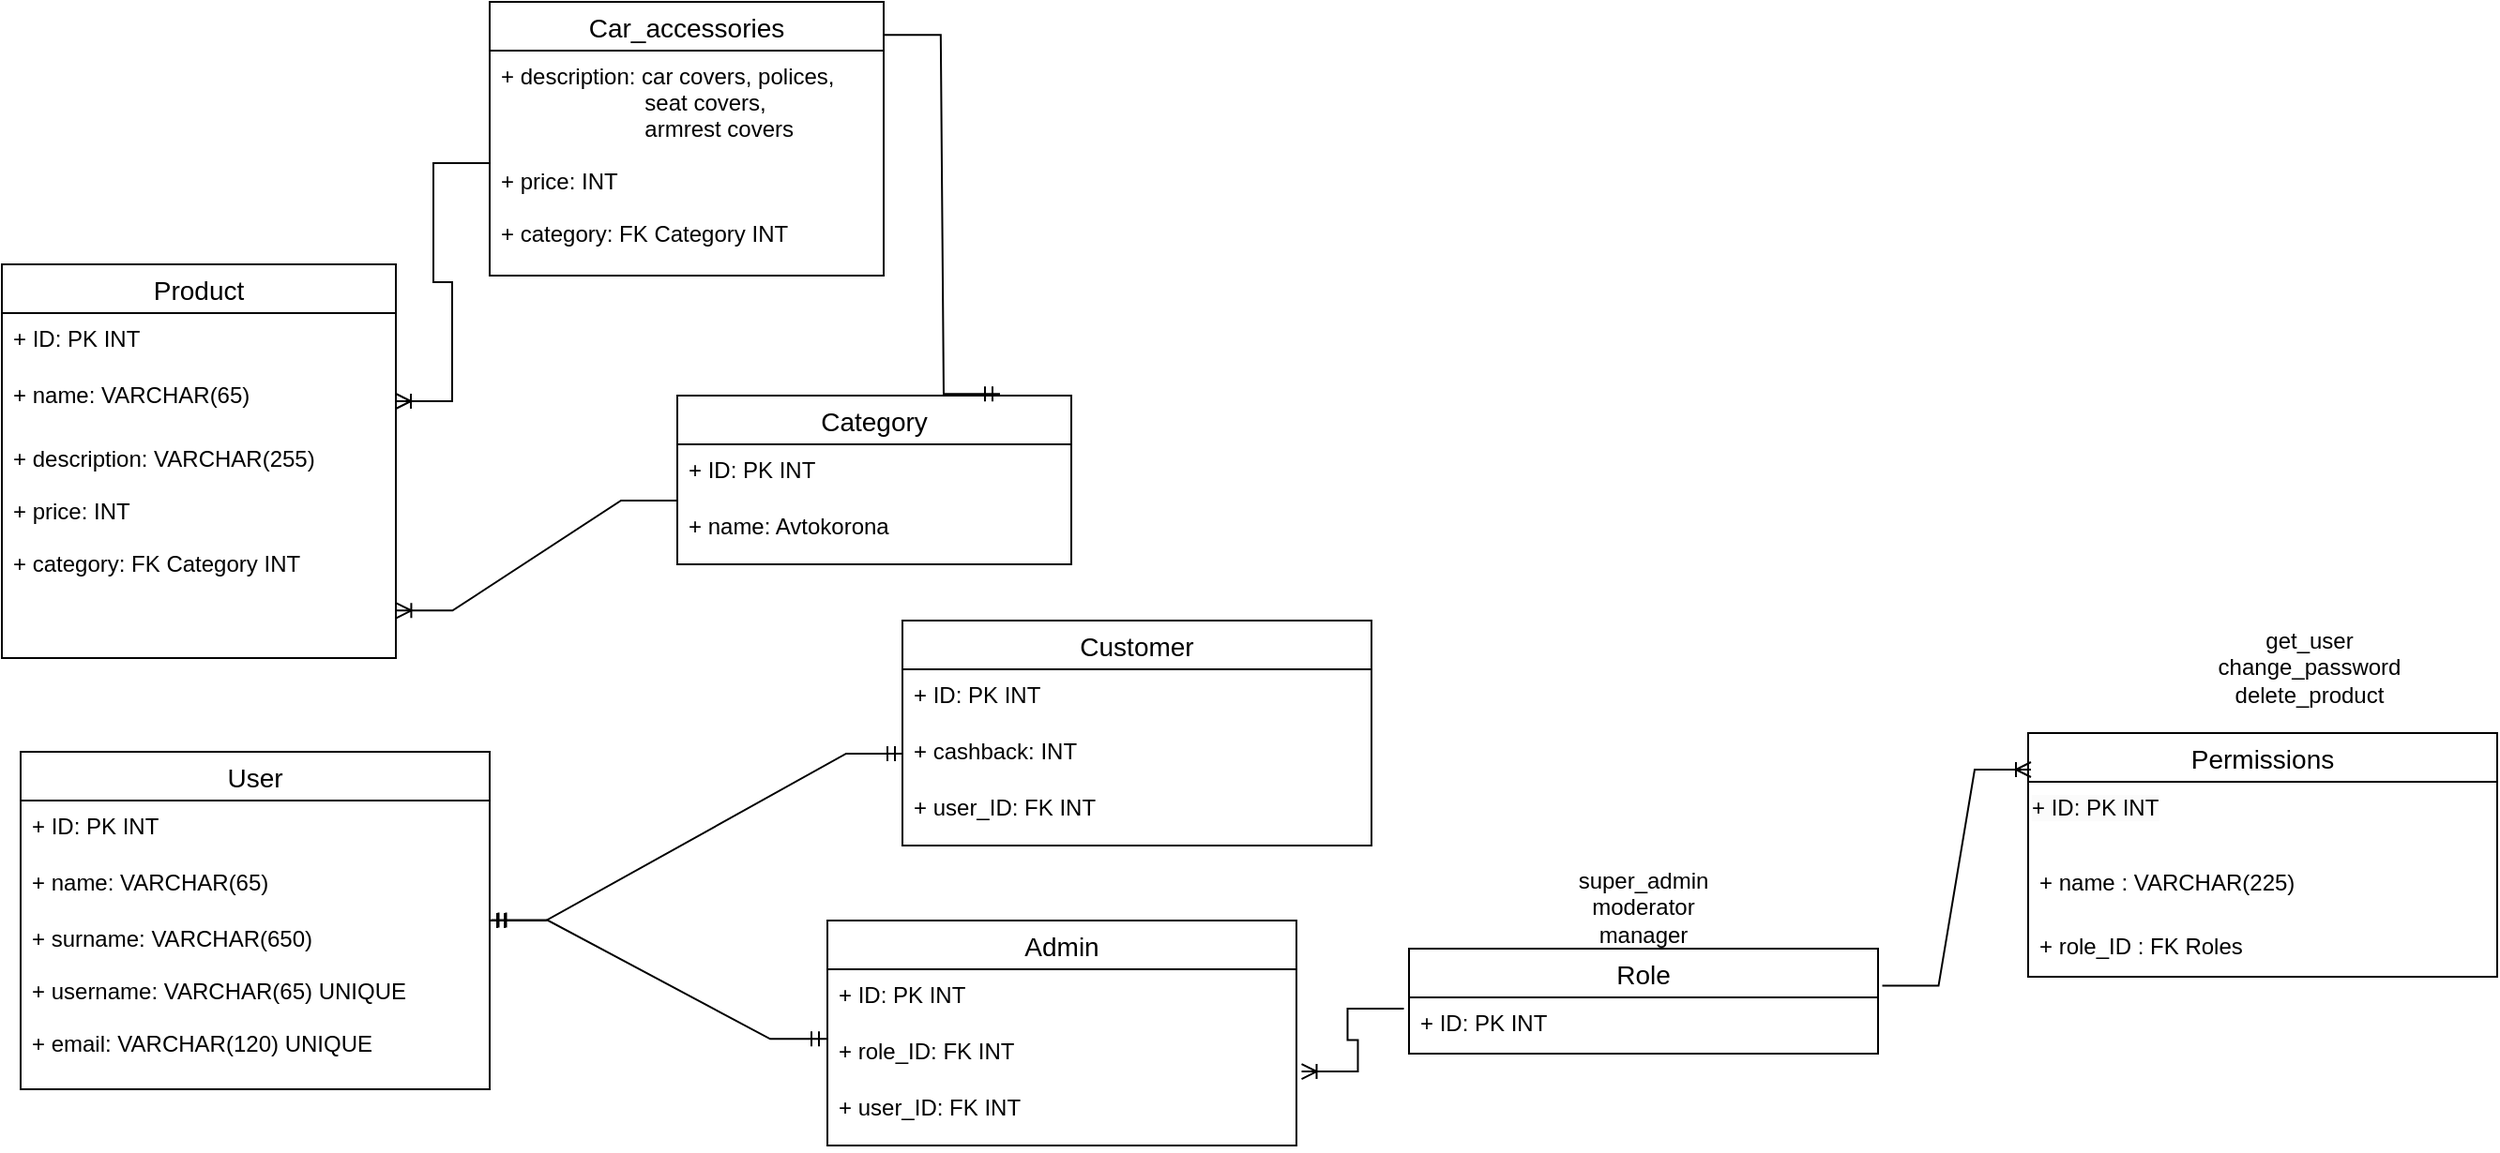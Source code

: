 <mxfile version="20.8.14" type="device"><diagram id="R2lEEEUBdFMjLlhIrx00" name="Page-1"><mxGraphModel dx="4016" dy="2292" grid="1" gridSize="10" guides="1" tooltips="1" connect="1" arrows="1" fold="1" page="1" pageScale="1" pageWidth="850" pageHeight="1100" math="0" shadow="0" extFonts="Permanent Marker^https://fonts.googleapis.com/css?family=Permanent+Marker"><root><mxCell id="0"/><mxCell id="1" parent="0"/><mxCell id="AytMdX7uc5LsFGt-Q5L9-15" value="Product" style="swimlane;fontStyle=0;childLayout=stackLayout;horizontal=1;startSize=26;horizontalStack=0;resizeParent=1;resizeParentMax=0;resizeLast=0;collapsible=1;marginBottom=0;align=center;fontSize=14;" parent="1" vertex="1"><mxGeometry x="50" y="170" width="210" height="210" as="geometry"/></mxCell><mxCell id="AytMdX7uc5LsFGt-Q5L9-16" value="+ ID: PK INT" style="text;strokeColor=none;fillColor=none;spacingLeft=4;spacingRight=4;overflow=hidden;rotatable=0;points=[[0,0.5],[1,0.5]];portConstraint=eastwest;fontSize=12;" parent="AytMdX7uc5LsFGt-Q5L9-15" vertex="1"><mxGeometry y="26" width="210" height="30" as="geometry"/></mxCell><mxCell id="AytMdX7uc5LsFGt-Q5L9-17" value="+ name: VARCHAR(65)" style="text;strokeColor=none;fillColor=none;spacingLeft=4;spacingRight=4;overflow=hidden;rotatable=0;points=[[0,0.5],[1,0.5]];portConstraint=eastwest;fontSize=12;" parent="AytMdX7uc5LsFGt-Q5L9-15" vertex="1"><mxGeometry y="56" width="210" height="34" as="geometry"/></mxCell><mxCell id="AytMdX7uc5LsFGt-Q5L9-18" value="+ description: VARCHAR(255)&#10;&#10;+ price: INT&#10;&#10;+ category: FK Category INT" style="text;strokeColor=none;fillColor=none;spacingLeft=4;spacingRight=4;overflow=hidden;rotatable=0;points=[[0,0.5],[1,0.5]];portConstraint=eastwest;fontSize=12;" parent="AytMdX7uc5LsFGt-Q5L9-15" vertex="1"><mxGeometry y="90" width="210" height="120" as="geometry"/></mxCell><mxCell id="AytMdX7uc5LsFGt-Q5L9-20" value="Category" style="swimlane;fontStyle=0;childLayout=stackLayout;horizontal=1;startSize=26;horizontalStack=0;resizeParent=1;resizeParentMax=0;resizeLast=0;collapsible=1;marginBottom=0;align=center;fontSize=14;" parent="1" vertex="1"><mxGeometry x="410" y="240" width="210" height="90" as="geometry"/></mxCell><mxCell id="AytMdX7uc5LsFGt-Q5L9-21" value="+ ID: PK INT" style="text;strokeColor=none;fillColor=none;spacingLeft=4;spacingRight=4;overflow=hidden;rotatable=0;points=[[0,0.5],[1,0.5]];portConstraint=eastwest;fontSize=12;" parent="AytMdX7uc5LsFGt-Q5L9-20" vertex="1"><mxGeometry y="26" width="210" height="30" as="geometry"/></mxCell><mxCell id="AytMdX7uc5LsFGt-Q5L9-22" value="+ name: Avtokorona" style="text;strokeColor=none;fillColor=none;spacingLeft=4;spacingRight=4;overflow=hidden;rotatable=0;points=[[0,0.5],[1,0.5]];portConstraint=eastwest;fontSize=12;" parent="AytMdX7uc5LsFGt-Q5L9-20" vertex="1"><mxGeometry y="56" width="210" height="34" as="geometry"/></mxCell><mxCell id="AytMdX7uc5LsFGt-Q5L9-24" value="" style="edgeStyle=entityRelationEdgeStyle;fontSize=12;html=1;endArrow=ERoneToMany;rounded=0;entryX=1.001;entryY=0.789;entryDx=0;entryDy=0;exitX=0;exitY=0;exitDx=0;exitDy=0;exitPerimeter=0;entryPerimeter=0;" parent="1" source="AytMdX7uc5LsFGt-Q5L9-22" target="AytMdX7uc5LsFGt-Q5L9-18" edge="1"><mxGeometry width="100" height="100" relative="1" as="geometry"><mxPoint x="350" y="240" as="sourcePoint"/><mxPoint x="410" y="210" as="targetPoint"/></mxGeometry></mxCell><mxCell id="AytMdX7uc5LsFGt-Q5L9-25" value="User" style="swimlane;fontStyle=0;childLayout=stackLayout;horizontal=1;startSize=26;horizontalStack=0;resizeParent=1;resizeParentMax=0;resizeLast=0;collapsible=1;marginBottom=0;align=center;fontSize=14;" parent="1" vertex="1"><mxGeometry x="60" y="430" width="250" height="180" as="geometry"/></mxCell><mxCell id="AytMdX7uc5LsFGt-Q5L9-26" value="+ ID: PK INT" style="text;strokeColor=none;fillColor=none;spacingLeft=4;spacingRight=4;overflow=hidden;rotatable=0;points=[[0,0.5],[1,0.5]];portConstraint=eastwest;fontSize=12;" parent="AytMdX7uc5LsFGt-Q5L9-25" vertex="1"><mxGeometry y="26" width="250" height="30" as="geometry"/></mxCell><mxCell id="AytMdX7uc5LsFGt-Q5L9-27" value="+ name: VARCHAR(65)" style="text;strokeColor=none;fillColor=none;spacingLeft=4;spacingRight=4;overflow=hidden;rotatable=0;points=[[0,0.5],[1,0.5]];portConstraint=eastwest;fontSize=12;" parent="AytMdX7uc5LsFGt-Q5L9-25" vertex="1"><mxGeometry y="56" width="250" height="30" as="geometry"/></mxCell><mxCell id="AytMdX7uc5LsFGt-Q5L9-28" value="+ surname: VARCHAR(650)&#10;&#10;+ username: VARCHAR(65) UNIQUE&#10;&#10;+ email: VARCHAR(120) UNIQUE" style="text;strokeColor=none;fillColor=none;spacingLeft=4;spacingRight=4;overflow=hidden;rotatable=0;points=[[0,0.5],[1,0.5]];portConstraint=eastwest;fontSize=12;" parent="AytMdX7uc5LsFGt-Q5L9-25" vertex="1"><mxGeometry y="86" width="250" height="94" as="geometry"/></mxCell><mxCell id="AytMdX7uc5LsFGt-Q5L9-30" value="Customer" style="swimlane;fontStyle=0;childLayout=stackLayout;horizontal=1;startSize=26;horizontalStack=0;resizeParent=1;resizeParentMax=0;resizeLast=0;collapsible=1;marginBottom=0;align=center;fontSize=14;" parent="1" vertex="1"><mxGeometry x="530" y="360" width="250" height="120" as="geometry"/></mxCell><mxCell id="AytMdX7uc5LsFGt-Q5L9-31" value="+ ID: PK INT" style="text;strokeColor=none;fillColor=none;spacingLeft=4;spacingRight=4;overflow=hidden;rotatable=0;points=[[0,0.5],[1,0.5]];portConstraint=eastwest;fontSize=12;" parent="AytMdX7uc5LsFGt-Q5L9-30" vertex="1"><mxGeometry y="26" width="250" height="30" as="geometry"/></mxCell><mxCell id="AytMdX7uc5LsFGt-Q5L9-32" value="+ cashback: INT" style="text;strokeColor=none;fillColor=none;spacingLeft=4;spacingRight=4;overflow=hidden;rotatable=0;points=[[0,0.5],[1,0.5]];portConstraint=eastwest;fontSize=12;" parent="AytMdX7uc5LsFGt-Q5L9-30" vertex="1"><mxGeometry y="56" width="250" height="30" as="geometry"/></mxCell><mxCell id="AytMdX7uc5LsFGt-Q5L9-33" value="+ user_ID: FK INT&#10;" style="text;strokeColor=none;fillColor=none;spacingLeft=4;spacingRight=4;overflow=hidden;rotatable=0;points=[[0,0.5],[1,0.5]];portConstraint=eastwest;fontSize=12;" parent="AytMdX7uc5LsFGt-Q5L9-30" vertex="1"><mxGeometry y="86" width="250" height="34" as="geometry"/></mxCell><mxCell id="AytMdX7uc5LsFGt-Q5L9-34" value="" style="edgeStyle=entityRelationEdgeStyle;fontSize=12;html=1;endArrow=ERmandOne;startArrow=ERmandOne;rounded=0;exitX=1;exitY=0.043;exitDx=0;exitDy=0;exitPerimeter=0;entryX=0;entryY=0.5;entryDx=0;entryDy=0;" parent="1" source="AytMdX7uc5LsFGt-Q5L9-28" edge="1" target="AytMdX7uc5LsFGt-Q5L9-32"><mxGeometry width="100" height="100" relative="1" as="geometry"><mxPoint x="540" y="511" as="sourcePoint"/><mxPoint x="620" y="350" as="targetPoint"/></mxGeometry></mxCell><mxCell id="AytMdX7uc5LsFGt-Q5L9-35" value="Admin" style="swimlane;fontStyle=0;childLayout=stackLayout;horizontal=1;startSize=26;horizontalStack=0;resizeParent=1;resizeParentMax=0;resizeLast=0;collapsible=1;marginBottom=0;align=center;fontSize=14;" parent="1" vertex="1"><mxGeometry x="490" y="520" width="250" height="120" as="geometry"/></mxCell><mxCell id="AytMdX7uc5LsFGt-Q5L9-36" value="+ ID: PK INT" style="text;strokeColor=none;fillColor=none;spacingLeft=4;spacingRight=4;overflow=hidden;rotatable=0;points=[[0,0.5],[1,0.5]];portConstraint=eastwest;fontSize=12;" parent="AytMdX7uc5LsFGt-Q5L9-35" vertex="1"><mxGeometry y="26" width="250" height="30" as="geometry"/></mxCell><mxCell id="AytMdX7uc5LsFGt-Q5L9-37" value="+ role_ID: FK INT" style="text;strokeColor=none;fillColor=none;spacingLeft=4;spacingRight=4;overflow=hidden;rotatable=0;points=[[0,0.5],[1,0.5]];portConstraint=eastwest;fontSize=12;" parent="AytMdX7uc5LsFGt-Q5L9-35" vertex="1"><mxGeometry y="56" width="250" height="30" as="geometry"/></mxCell><mxCell id="AytMdX7uc5LsFGt-Q5L9-38" value="+ user_ID: FK INT&#10;" style="text;strokeColor=none;fillColor=none;spacingLeft=4;spacingRight=4;overflow=hidden;rotatable=0;points=[[0,0.5],[1,0.5]];portConstraint=eastwest;fontSize=12;" parent="AytMdX7uc5LsFGt-Q5L9-35" vertex="1"><mxGeometry y="86" width="250" height="34" as="geometry"/></mxCell><mxCell id="AytMdX7uc5LsFGt-Q5L9-39" value="" style="edgeStyle=entityRelationEdgeStyle;fontSize=12;html=1;endArrow=ERmandOne;startArrow=ERmandOne;rounded=0;entryX=-0.002;entryY=0.239;entryDx=0;entryDy=0;entryPerimeter=0;exitX=1.003;exitY=0.04;exitDx=0;exitDy=0;exitPerimeter=0;" parent="1" source="AytMdX7uc5LsFGt-Q5L9-28" target="AytMdX7uc5LsFGt-Q5L9-37" edge="1"><mxGeometry width="100" height="100" relative="1" as="geometry"><mxPoint x="440" y="450" as="sourcePoint"/><mxPoint x="540" y="350" as="targetPoint"/></mxGeometry></mxCell><mxCell id="AytMdX7uc5LsFGt-Q5L9-40" value="Role" style="swimlane;fontStyle=0;childLayout=stackLayout;horizontal=1;startSize=26;horizontalStack=0;resizeParent=1;resizeParentMax=0;resizeLast=0;collapsible=1;marginBottom=0;align=center;fontSize=14;" parent="1" vertex="1"><mxGeometry x="800" y="535" width="250" height="56" as="geometry"/></mxCell><mxCell id="AytMdX7uc5LsFGt-Q5L9-41" value="+ ID: PK INT" style="text;strokeColor=none;fillColor=none;spacingLeft=4;spacingRight=4;overflow=hidden;rotatable=0;points=[[0,0.5],[1,0.5]];portConstraint=eastwest;fontSize=12;" parent="AytMdX7uc5LsFGt-Q5L9-40" vertex="1"><mxGeometry y="26" width="250" height="30" as="geometry"/></mxCell><mxCell id="AytMdX7uc5LsFGt-Q5L9-44" value="" style="edgeStyle=entityRelationEdgeStyle;fontSize=12;html=1;endArrow=ERoneToMany;rounded=0;entryX=1.011;entryY=0.817;entryDx=0;entryDy=0;exitX=-0.011;exitY=0.201;exitDx=0;exitDy=0;exitPerimeter=0;entryPerimeter=0;" parent="1" source="AytMdX7uc5LsFGt-Q5L9-41" target="AytMdX7uc5LsFGt-Q5L9-37" edge="1"><mxGeometry width="100" height="100" relative="1" as="geometry"><mxPoint x="830" y="600" as="sourcePoint"/><mxPoint x="930" y="500" as="targetPoint"/></mxGeometry></mxCell><mxCell id="AytMdX7uc5LsFGt-Q5L9-45" value="Permissions" style="swimlane;fontStyle=0;childLayout=stackLayout;horizontal=1;startSize=26;horizontalStack=0;resizeParent=1;resizeParentMax=0;resizeLast=0;collapsible=1;marginBottom=0;align=center;fontSize=14;" parent="1" vertex="1"><mxGeometry x="1130" y="420" width="250" height="130" as="geometry"/></mxCell><mxCell id="AytMdX7uc5LsFGt-Q5L9-47" value="&lt;span style=&quot;color: rgb(0, 0, 0); font-family: Helvetica; font-size: 12px; font-style: normal; font-variant-ligatures: normal; font-variant-caps: normal; font-weight: 400; letter-spacing: normal; orphans: 2; text-align: left; text-indent: 0px; text-transform: none; widows: 2; word-spacing: 0px; -webkit-text-stroke-width: 0px; background-color: rgb(251, 251, 251); text-decoration-thickness: initial; text-decoration-style: initial; text-decoration-color: initial; float: none; display: inline !important;&quot;&gt;+&amp;nbsp;ID: PK INT&lt;/span&gt;" style="text;whiteSpace=wrap;html=1;" parent="AytMdX7uc5LsFGt-Q5L9-45" vertex="1"><mxGeometry y="26" width="250" height="40" as="geometry"/></mxCell><mxCell id="AytMdX7uc5LsFGt-Q5L9-46" value="+ name : VARCHAR(225)" style="text;strokeColor=none;fillColor=none;spacingLeft=4;spacingRight=4;overflow=hidden;rotatable=0;points=[[0,0.5],[1,0.5]];portConstraint=eastwest;fontSize=12;" parent="AytMdX7uc5LsFGt-Q5L9-45" vertex="1"><mxGeometry y="66" width="250" height="34" as="geometry"/></mxCell><mxCell id="AytMdX7uc5LsFGt-Q5L9-48" value="+ role_ID : FK Roles" style="text;strokeColor=none;fillColor=none;spacingLeft=4;spacingRight=4;overflow=hidden;rotatable=0;points=[[0,0.5],[1,0.5]];portConstraint=eastwest;fontSize=12;" parent="AytMdX7uc5LsFGt-Q5L9-45" vertex="1"><mxGeometry y="100" width="250" height="30" as="geometry"/></mxCell><mxCell id="AytMdX7uc5LsFGt-Q5L9-49" value="" style="edgeStyle=entityRelationEdgeStyle;fontSize=12;html=1;endArrow=ERoneToMany;rounded=0;entryX=0.006;entryY=0.15;entryDx=0;entryDy=0;exitX=1.009;exitY=0.353;exitDx=0;exitDy=0;exitPerimeter=0;entryPerimeter=0;" parent="1" source="AytMdX7uc5LsFGt-Q5L9-40" target="AytMdX7uc5LsFGt-Q5L9-45" edge="1"><mxGeometry width="100" height="100" relative="1" as="geometry"><mxPoint x="1190" y="480" as="sourcePoint"/><mxPoint x="1240" y="420" as="targetPoint"/></mxGeometry></mxCell><mxCell id="qmoqBoClGjBk9_hed3Xj-5" value="super_admin&lt;br&gt;moderator&lt;br&gt;manager" style="text;html=1;strokeColor=none;fillColor=none;align=center;verticalAlign=middle;whiteSpace=wrap;rounded=0;" vertex="1" parent="1"><mxGeometry x="895" y="498" width="60" height="30" as="geometry"/></mxCell><mxCell id="qmoqBoClGjBk9_hed3Xj-6" value="&lt;div&gt;get_user&lt;/div&gt;&lt;div&gt;&lt;span style=&quot;background-color: initial;&quot;&gt;change_password&lt;/span&gt;&lt;/div&gt;&lt;div&gt;&lt;span style=&quot;background-color: initial;&quot;&gt;delete_product&lt;/span&gt;&lt;br&gt;&lt;/div&gt;" style="text;html=1;strokeColor=none;fillColor=none;align=center;verticalAlign=middle;whiteSpace=wrap;rounded=0;" vertex="1" parent="1"><mxGeometry x="1250" y="370" width="60" height="30" as="geometry"/></mxCell><mxCell id="qmoqBoClGjBk9_hed3Xj-8" value="Car_accessories" style="swimlane;fontStyle=0;childLayout=stackLayout;horizontal=1;startSize=26;horizontalStack=0;resizeParent=1;resizeParentMax=0;resizeLast=0;collapsible=1;marginBottom=0;align=center;fontSize=14;" vertex="1" parent="1"><mxGeometry x="310" y="30" width="210" height="146" as="geometry"/></mxCell><mxCell id="qmoqBoClGjBk9_hed3Xj-11" value="+ description: car covers, polices, &#10;                       seat covers, &#10;                       armrest covers&#10;&#10;+ price: INT&#10;&#10;+ category: FK Category INT" style="text;strokeColor=none;fillColor=none;spacingLeft=4;spacingRight=4;overflow=hidden;rotatable=0;points=[[0,0.5],[1,0.5]];portConstraint=eastwest;fontSize=12;" vertex="1" parent="qmoqBoClGjBk9_hed3Xj-8"><mxGeometry y="26" width="210" height="120" as="geometry"/></mxCell><mxCell id="qmoqBoClGjBk9_hed3Xj-12" value="" style="edgeStyle=entityRelationEdgeStyle;fontSize=12;html=1;endArrow=ERoneToMany;rounded=0;exitX=0;exitY=0.5;exitDx=0;exitDy=0;entryX=1;entryY=0.5;entryDx=0;entryDy=0;" edge="1" parent="1" source="qmoqBoClGjBk9_hed3Xj-11" target="AytMdX7uc5LsFGt-Q5L9-17"><mxGeometry width="100" height="100" relative="1" as="geometry"><mxPoint x="590" y="330" as="sourcePoint"/><mxPoint x="690" y="230" as="targetPoint"/></mxGeometry></mxCell><mxCell id="qmoqBoClGjBk9_hed3Xj-15" value="" style="edgeStyle=entityRelationEdgeStyle;fontSize=12;html=1;endArrow=ERmandOne;rounded=0;entryX=0.819;entryY=-0.01;entryDx=0;entryDy=0;entryPerimeter=0;exitX=1.002;exitY=0.121;exitDx=0;exitDy=0;exitPerimeter=0;" edge="1" parent="1" source="qmoqBoClGjBk9_hed3Xj-8" target="AytMdX7uc5LsFGt-Q5L9-20"><mxGeometry width="100" height="100" relative="1" as="geometry"><mxPoint x="600" y="90" as="sourcePoint"/><mxPoint x="730" y="180" as="targetPoint"/></mxGeometry></mxCell></root></mxGraphModel></diagram></mxfile>
